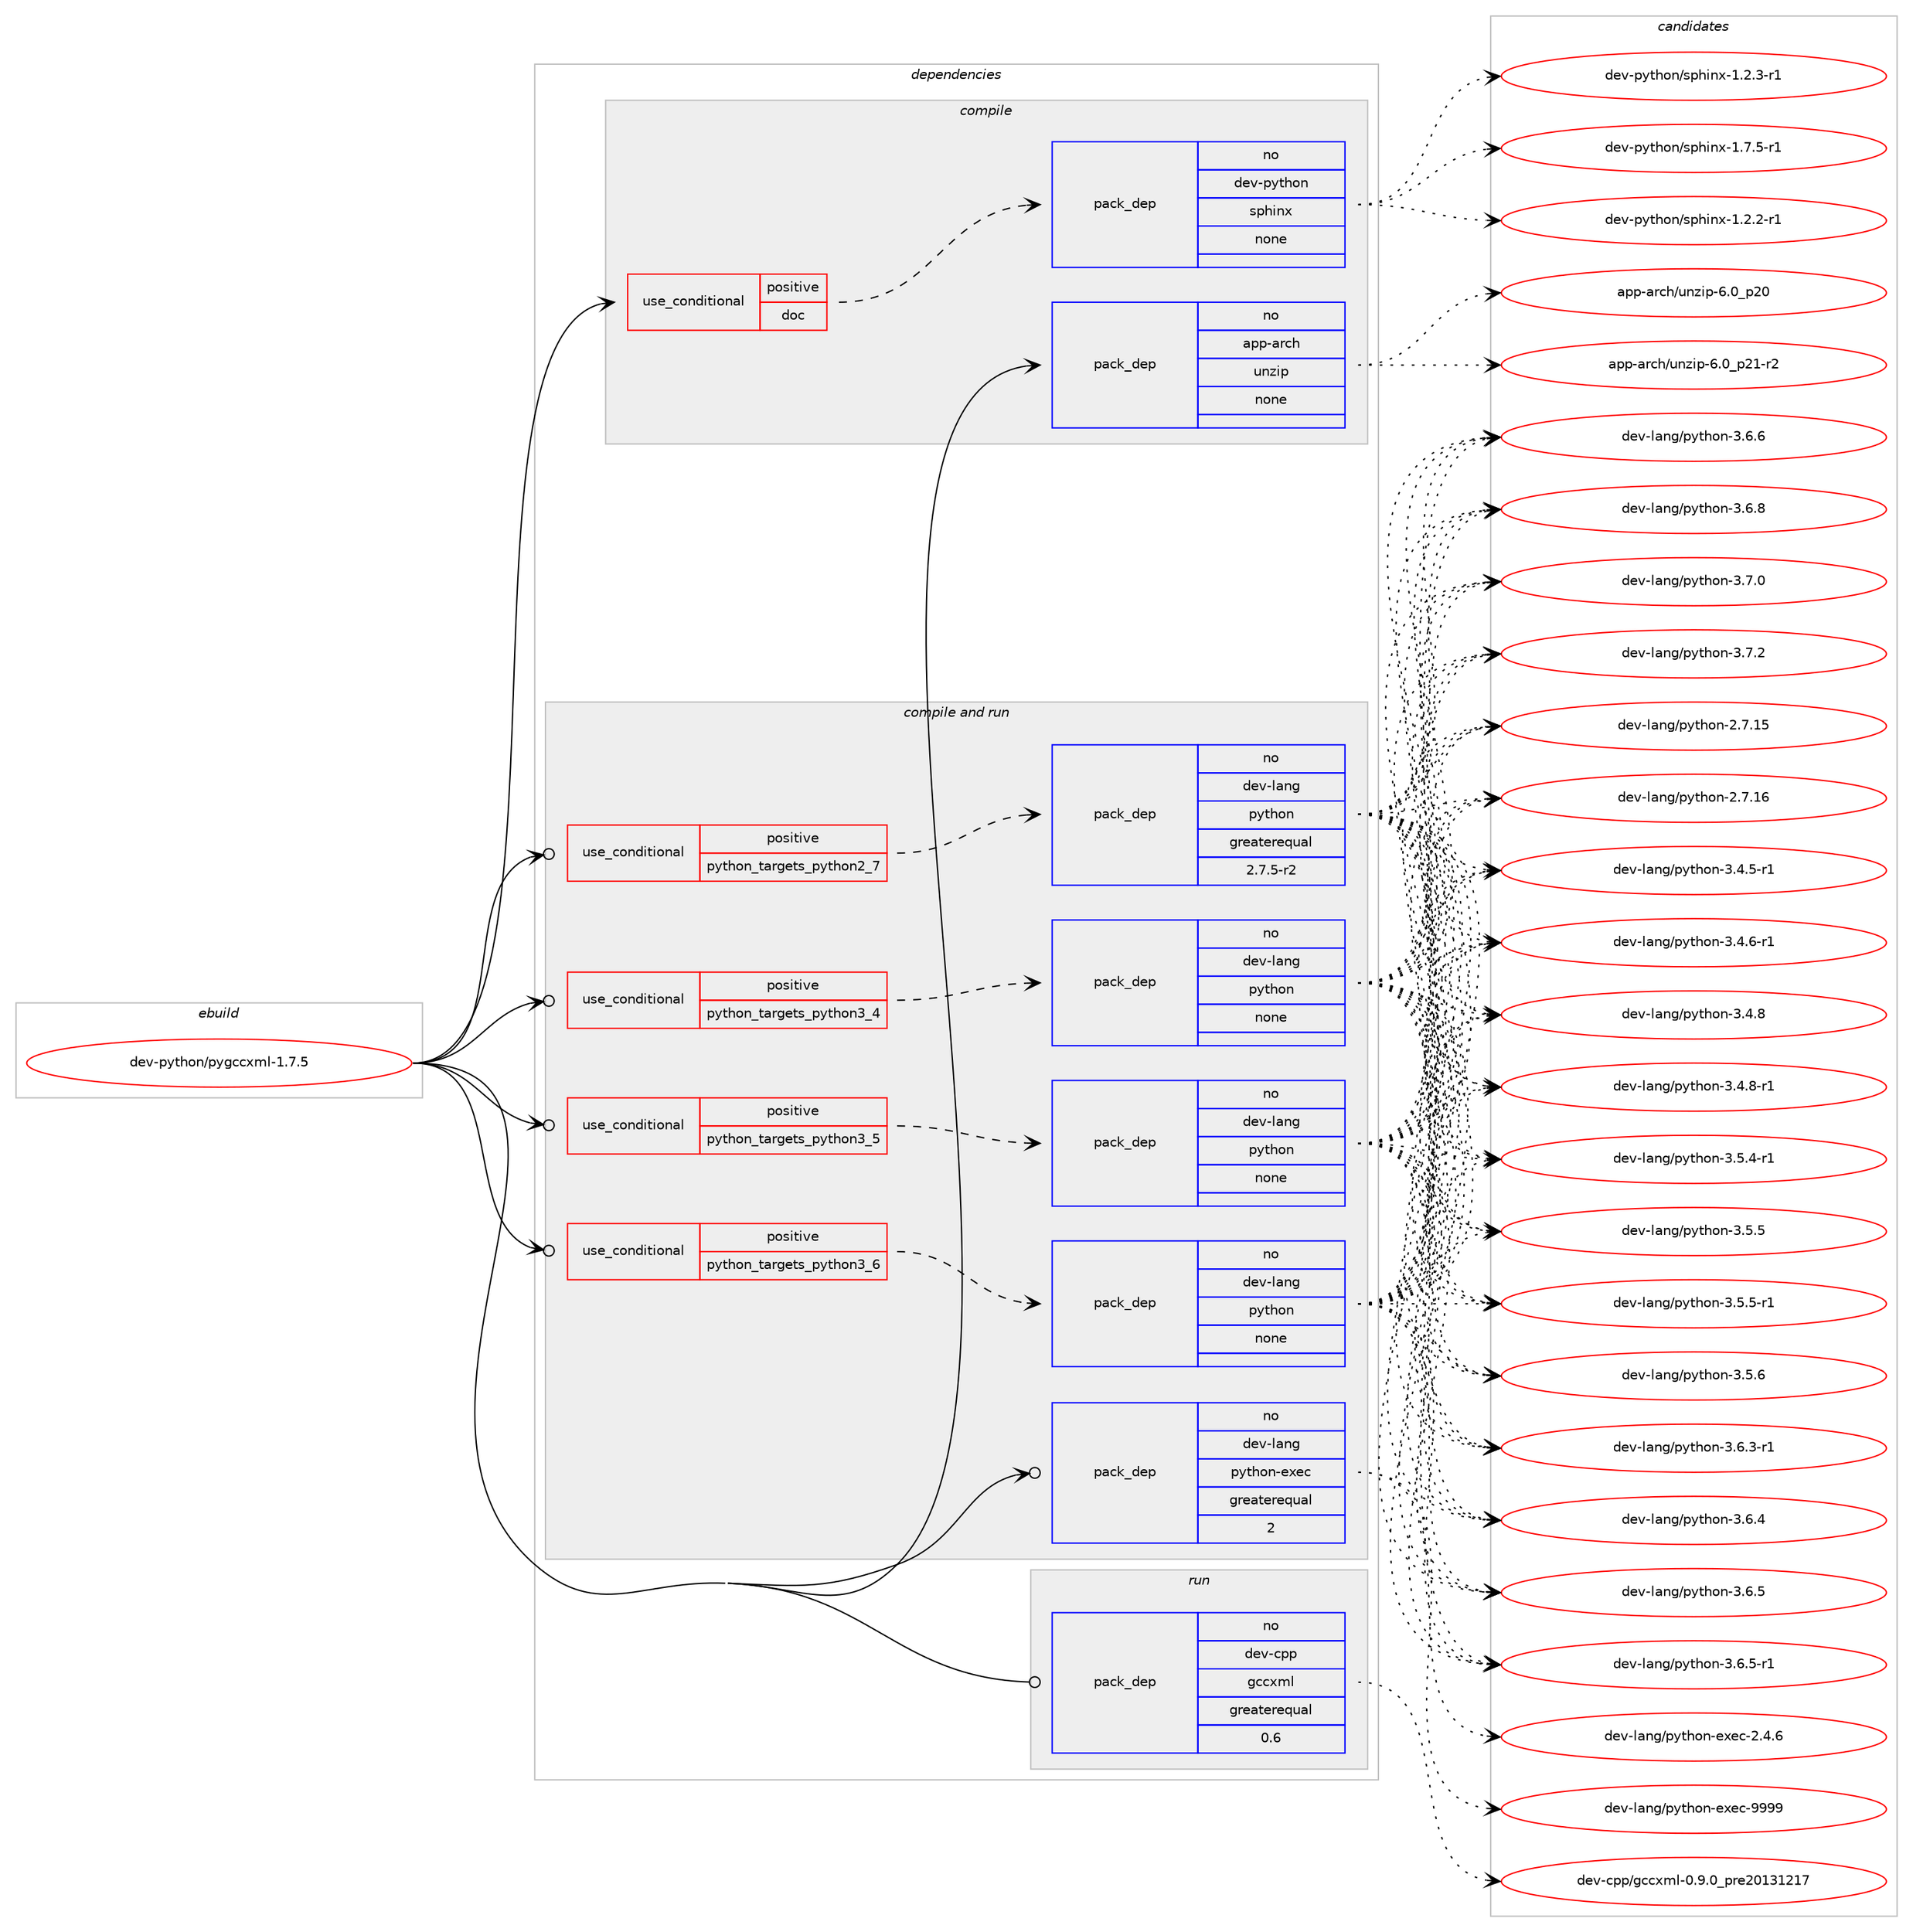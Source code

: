 digraph prolog {

# *************
# Graph options
# *************

newrank=true;
concentrate=true;
compound=true;
graph [rankdir=LR,fontname=Helvetica,fontsize=10,ranksep=1.5];#, ranksep=2.5, nodesep=0.2];
edge  [arrowhead=vee];
node  [fontname=Helvetica,fontsize=10];

# **********
# The ebuild
# **********

subgraph cluster_leftcol {
color=gray;
rank=same;
label=<<i>ebuild</i>>;
id [label="dev-python/pygccxml-1.7.5", color=red, width=4, href="../dev-python/pygccxml-1.7.5.svg"];
}

# ****************
# The dependencies
# ****************

subgraph cluster_midcol {
color=gray;
label=<<i>dependencies</i>>;
subgraph cluster_compile {
fillcolor="#eeeeee";
style=filled;
label=<<i>compile</i>>;
subgraph cond380841 {
dependency1429404 [label=<<TABLE BORDER="0" CELLBORDER="1" CELLSPACING="0" CELLPADDING="4"><TR><TD ROWSPAN="3" CELLPADDING="10">use_conditional</TD></TR><TR><TD>positive</TD></TR><TR><TD>doc</TD></TR></TABLE>>, shape=none, color=red];
subgraph pack1025245 {
dependency1429405 [label=<<TABLE BORDER="0" CELLBORDER="1" CELLSPACING="0" CELLPADDING="4" WIDTH="220"><TR><TD ROWSPAN="6" CELLPADDING="30">pack_dep</TD></TR><TR><TD WIDTH="110">no</TD></TR><TR><TD>dev-python</TD></TR><TR><TD>sphinx</TD></TR><TR><TD>none</TD></TR><TR><TD></TD></TR></TABLE>>, shape=none, color=blue];
}
dependency1429404:e -> dependency1429405:w [weight=20,style="dashed",arrowhead="vee"];
}
id:e -> dependency1429404:w [weight=20,style="solid",arrowhead="vee"];
subgraph pack1025246 {
dependency1429406 [label=<<TABLE BORDER="0" CELLBORDER="1" CELLSPACING="0" CELLPADDING="4" WIDTH="220"><TR><TD ROWSPAN="6" CELLPADDING="30">pack_dep</TD></TR><TR><TD WIDTH="110">no</TD></TR><TR><TD>app-arch</TD></TR><TR><TD>unzip</TD></TR><TR><TD>none</TD></TR><TR><TD></TD></TR></TABLE>>, shape=none, color=blue];
}
id:e -> dependency1429406:w [weight=20,style="solid",arrowhead="vee"];
}
subgraph cluster_compileandrun {
fillcolor="#eeeeee";
style=filled;
label=<<i>compile and run</i>>;
subgraph cond380842 {
dependency1429407 [label=<<TABLE BORDER="0" CELLBORDER="1" CELLSPACING="0" CELLPADDING="4"><TR><TD ROWSPAN="3" CELLPADDING="10">use_conditional</TD></TR><TR><TD>positive</TD></TR><TR><TD>python_targets_python2_7</TD></TR></TABLE>>, shape=none, color=red];
subgraph pack1025247 {
dependency1429408 [label=<<TABLE BORDER="0" CELLBORDER="1" CELLSPACING="0" CELLPADDING="4" WIDTH="220"><TR><TD ROWSPAN="6" CELLPADDING="30">pack_dep</TD></TR><TR><TD WIDTH="110">no</TD></TR><TR><TD>dev-lang</TD></TR><TR><TD>python</TD></TR><TR><TD>greaterequal</TD></TR><TR><TD>2.7.5-r2</TD></TR></TABLE>>, shape=none, color=blue];
}
dependency1429407:e -> dependency1429408:w [weight=20,style="dashed",arrowhead="vee"];
}
id:e -> dependency1429407:w [weight=20,style="solid",arrowhead="odotvee"];
subgraph cond380843 {
dependency1429409 [label=<<TABLE BORDER="0" CELLBORDER="1" CELLSPACING="0" CELLPADDING="4"><TR><TD ROWSPAN="3" CELLPADDING="10">use_conditional</TD></TR><TR><TD>positive</TD></TR><TR><TD>python_targets_python3_4</TD></TR></TABLE>>, shape=none, color=red];
subgraph pack1025248 {
dependency1429410 [label=<<TABLE BORDER="0" CELLBORDER="1" CELLSPACING="0" CELLPADDING="4" WIDTH="220"><TR><TD ROWSPAN="6" CELLPADDING="30">pack_dep</TD></TR><TR><TD WIDTH="110">no</TD></TR><TR><TD>dev-lang</TD></TR><TR><TD>python</TD></TR><TR><TD>none</TD></TR><TR><TD></TD></TR></TABLE>>, shape=none, color=blue];
}
dependency1429409:e -> dependency1429410:w [weight=20,style="dashed",arrowhead="vee"];
}
id:e -> dependency1429409:w [weight=20,style="solid",arrowhead="odotvee"];
subgraph cond380844 {
dependency1429411 [label=<<TABLE BORDER="0" CELLBORDER="1" CELLSPACING="0" CELLPADDING="4"><TR><TD ROWSPAN="3" CELLPADDING="10">use_conditional</TD></TR><TR><TD>positive</TD></TR><TR><TD>python_targets_python3_5</TD></TR></TABLE>>, shape=none, color=red];
subgraph pack1025249 {
dependency1429412 [label=<<TABLE BORDER="0" CELLBORDER="1" CELLSPACING="0" CELLPADDING="4" WIDTH="220"><TR><TD ROWSPAN="6" CELLPADDING="30">pack_dep</TD></TR><TR><TD WIDTH="110">no</TD></TR><TR><TD>dev-lang</TD></TR><TR><TD>python</TD></TR><TR><TD>none</TD></TR><TR><TD></TD></TR></TABLE>>, shape=none, color=blue];
}
dependency1429411:e -> dependency1429412:w [weight=20,style="dashed",arrowhead="vee"];
}
id:e -> dependency1429411:w [weight=20,style="solid",arrowhead="odotvee"];
subgraph cond380845 {
dependency1429413 [label=<<TABLE BORDER="0" CELLBORDER="1" CELLSPACING="0" CELLPADDING="4"><TR><TD ROWSPAN="3" CELLPADDING="10">use_conditional</TD></TR><TR><TD>positive</TD></TR><TR><TD>python_targets_python3_6</TD></TR></TABLE>>, shape=none, color=red];
subgraph pack1025250 {
dependency1429414 [label=<<TABLE BORDER="0" CELLBORDER="1" CELLSPACING="0" CELLPADDING="4" WIDTH="220"><TR><TD ROWSPAN="6" CELLPADDING="30">pack_dep</TD></TR><TR><TD WIDTH="110">no</TD></TR><TR><TD>dev-lang</TD></TR><TR><TD>python</TD></TR><TR><TD>none</TD></TR><TR><TD></TD></TR></TABLE>>, shape=none, color=blue];
}
dependency1429413:e -> dependency1429414:w [weight=20,style="dashed",arrowhead="vee"];
}
id:e -> dependency1429413:w [weight=20,style="solid",arrowhead="odotvee"];
subgraph pack1025251 {
dependency1429415 [label=<<TABLE BORDER="0" CELLBORDER="1" CELLSPACING="0" CELLPADDING="4" WIDTH="220"><TR><TD ROWSPAN="6" CELLPADDING="30">pack_dep</TD></TR><TR><TD WIDTH="110">no</TD></TR><TR><TD>dev-lang</TD></TR><TR><TD>python-exec</TD></TR><TR><TD>greaterequal</TD></TR><TR><TD>2</TD></TR></TABLE>>, shape=none, color=blue];
}
id:e -> dependency1429415:w [weight=20,style="solid",arrowhead="odotvee"];
}
subgraph cluster_run {
fillcolor="#eeeeee";
style=filled;
label=<<i>run</i>>;
subgraph pack1025252 {
dependency1429416 [label=<<TABLE BORDER="0" CELLBORDER="1" CELLSPACING="0" CELLPADDING="4" WIDTH="220"><TR><TD ROWSPAN="6" CELLPADDING="30">pack_dep</TD></TR><TR><TD WIDTH="110">no</TD></TR><TR><TD>dev-cpp</TD></TR><TR><TD>gccxml</TD></TR><TR><TD>greaterequal</TD></TR><TR><TD>0.6</TD></TR></TABLE>>, shape=none, color=blue];
}
id:e -> dependency1429416:w [weight=20,style="solid",arrowhead="odot"];
}
}

# **************
# The candidates
# **************

subgraph cluster_choices {
rank=same;
color=gray;
label=<<i>candidates</i>>;

subgraph choice1025245 {
color=black;
nodesep=1;
choice10010111845112121116104111110471151121041051101204549465046504511449 [label="dev-python/sphinx-1.2.2-r1", color=red, width=4,href="../dev-python/sphinx-1.2.2-r1.svg"];
choice10010111845112121116104111110471151121041051101204549465046514511449 [label="dev-python/sphinx-1.2.3-r1", color=red, width=4,href="../dev-python/sphinx-1.2.3-r1.svg"];
choice10010111845112121116104111110471151121041051101204549465546534511449 [label="dev-python/sphinx-1.7.5-r1", color=red, width=4,href="../dev-python/sphinx-1.7.5-r1.svg"];
dependency1429405:e -> choice10010111845112121116104111110471151121041051101204549465046504511449:w [style=dotted,weight="100"];
dependency1429405:e -> choice10010111845112121116104111110471151121041051101204549465046514511449:w [style=dotted,weight="100"];
dependency1429405:e -> choice10010111845112121116104111110471151121041051101204549465546534511449:w [style=dotted,weight="100"];
}
subgraph choice1025246 {
color=black;
nodesep=1;
choice971121124597114991044711711012210511245544648951125048 [label="app-arch/unzip-6.0_p20", color=red, width=4,href="../app-arch/unzip-6.0_p20.svg"];
choice9711211245971149910447117110122105112455446489511250494511450 [label="app-arch/unzip-6.0_p21-r2", color=red, width=4,href="../app-arch/unzip-6.0_p21-r2.svg"];
dependency1429406:e -> choice971121124597114991044711711012210511245544648951125048:w [style=dotted,weight="100"];
dependency1429406:e -> choice9711211245971149910447117110122105112455446489511250494511450:w [style=dotted,weight="100"];
}
subgraph choice1025247 {
color=black;
nodesep=1;
choice10010111845108971101034711212111610411111045504655464953 [label="dev-lang/python-2.7.15", color=red, width=4,href="../dev-lang/python-2.7.15.svg"];
choice10010111845108971101034711212111610411111045504655464954 [label="dev-lang/python-2.7.16", color=red, width=4,href="../dev-lang/python-2.7.16.svg"];
choice1001011184510897110103471121211161041111104551465246534511449 [label="dev-lang/python-3.4.5-r1", color=red, width=4,href="../dev-lang/python-3.4.5-r1.svg"];
choice1001011184510897110103471121211161041111104551465246544511449 [label="dev-lang/python-3.4.6-r1", color=red, width=4,href="../dev-lang/python-3.4.6-r1.svg"];
choice100101118451089711010347112121116104111110455146524656 [label="dev-lang/python-3.4.8", color=red, width=4,href="../dev-lang/python-3.4.8.svg"];
choice1001011184510897110103471121211161041111104551465246564511449 [label="dev-lang/python-3.4.8-r1", color=red, width=4,href="../dev-lang/python-3.4.8-r1.svg"];
choice1001011184510897110103471121211161041111104551465346524511449 [label="dev-lang/python-3.5.4-r1", color=red, width=4,href="../dev-lang/python-3.5.4-r1.svg"];
choice100101118451089711010347112121116104111110455146534653 [label="dev-lang/python-3.5.5", color=red, width=4,href="../dev-lang/python-3.5.5.svg"];
choice1001011184510897110103471121211161041111104551465346534511449 [label="dev-lang/python-3.5.5-r1", color=red, width=4,href="../dev-lang/python-3.5.5-r1.svg"];
choice100101118451089711010347112121116104111110455146534654 [label="dev-lang/python-3.5.6", color=red, width=4,href="../dev-lang/python-3.5.6.svg"];
choice1001011184510897110103471121211161041111104551465446514511449 [label="dev-lang/python-3.6.3-r1", color=red, width=4,href="../dev-lang/python-3.6.3-r1.svg"];
choice100101118451089711010347112121116104111110455146544652 [label="dev-lang/python-3.6.4", color=red, width=4,href="../dev-lang/python-3.6.4.svg"];
choice100101118451089711010347112121116104111110455146544653 [label="dev-lang/python-3.6.5", color=red, width=4,href="../dev-lang/python-3.6.5.svg"];
choice1001011184510897110103471121211161041111104551465446534511449 [label="dev-lang/python-3.6.5-r1", color=red, width=4,href="../dev-lang/python-3.6.5-r1.svg"];
choice100101118451089711010347112121116104111110455146544654 [label="dev-lang/python-3.6.6", color=red, width=4,href="../dev-lang/python-3.6.6.svg"];
choice100101118451089711010347112121116104111110455146544656 [label="dev-lang/python-3.6.8", color=red, width=4,href="../dev-lang/python-3.6.8.svg"];
choice100101118451089711010347112121116104111110455146554648 [label="dev-lang/python-3.7.0", color=red, width=4,href="../dev-lang/python-3.7.0.svg"];
choice100101118451089711010347112121116104111110455146554650 [label="dev-lang/python-3.7.2", color=red, width=4,href="../dev-lang/python-3.7.2.svg"];
dependency1429408:e -> choice10010111845108971101034711212111610411111045504655464953:w [style=dotted,weight="100"];
dependency1429408:e -> choice10010111845108971101034711212111610411111045504655464954:w [style=dotted,weight="100"];
dependency1429408:e -> choice1001011184510897110103471121211161041111104551465246534511449:w [style=dotted,weight="100"];
dependency1429408:e -> choice1001011184510897110103471121211161041111104551465246544511449:w [style=dotted,weight="100"];
dependency1429408:e -> choice100101118451089711010347112121116104111110455146524656:w [style=dotted,weight="100"];
dependency1429408:e -> choice1001011184510897110103471121211161041111104551465246564511449:w [style=dotted,weight="100"];
dependency1429408:e -> choice1001011184510897110103471121211161041111104551465346524511449:w [style=dotted,weight="100"];
dependency1429408:e -> choice100101118451089711010347112121116104111110455146534653:w [style=dotted,weight="100"];
dependency1429408:e -> choice1001011184510897110103471121211161041111104551465346534511449:w [style=dotted,weight="100"];
dependency1429408:e -> choice100101118451089711010347112121116104111110455146534654:w [style=dotted,weight="100"];
dependency1429408:e -> choice1001011184510897110103471121211161041111104551465446514511449:w [style=dotted,weight="100"];
dependency1429408:e -> choice100101118451089711010347112121116104111110455146544652:w [style=dotted,weight="100"];
dependency1429408:e -> choice100101118451089711010347112121116104111110455146544653:w [style=dotted,weight="100"];
dependency1429408:e -> choice1001011184510897110103471121211161041111104551465446534511449:w [style=dotted,weight="100"];
dependency1429408:e -> choice100101118451089711010347112121116104111110455146544654:w [style=dotted,weight="100"];
dependency1429408:e -> choice100101118451089711010347112121116104111110455146544656:w [style=dotted,weight="100"];
dependency1429408:e -> choice100101118451089711010347112121116104111110455146554648:w [style=dotted,weight="100"];
dependency1429408:e -> choice100101118451089711010347112121116104111110455146554650:w [style=dotted,weight="100"];
}
subgraph choice1025248 {
color=black;
nodesep=1;
choice10010111845108971101034711212111610411111045504655464953 [label="dev-lang/python-2.7.15", color=red, width=4,href="../dev-lang/python-2.7.15.svg"];
choice10010111845108971101034711212111610411111045504655464954 [label="dev-lang/python-2.7.16", color=red, width=4,href="../dev-lang/python-2.7.16.svg"];
choice1001011184510897110103471121211161041111104551465246534511449 [label="dev-lang/python-3.4.5-r1", color=red, width=4,href="../dev-lang/python-3.4.5-r1.svg"];
choice1001011184510897110103471121211161041111104551465246544511449 [label="dev-lang/python-3.4.6-r1", color=red, width=4,href="../dev-lang/python-3.4.6-r1.svg"];
choice100101118451089711010347112121116104111110455146524656 [label="dev-lang/python-3.4.8", color=red, width=4,href="../dev-lang/python-3.4.8.svg"];
choice1001011184510897110103471121211161041111104551465246564511449 [label="dev-lang/python-3.4.8-r1", color=red, width=4,href="../dev-lang/python-3.4.8-r1.svg"];
choice1001011184510897110103471121211161041111104551465346524511449 [label="dev-lang/python-3.5.4-r1", color=red, width=4,href="../dev-lang/python-3.5.4-r1.svg"];
choice100101118451089711010347112121116104111110455146534653 [label="dev-lang/python-3.5.5", color=red, width=4,href="../dev-lang/python-3.5.5.svg"];
choice1001011184510897110103471121211161041111104551465346534511449 [label="dev-lang/python-3.5.5-r1", color=red, width=4,href="../dev-lang/python-3.5.5-r1.svg"];
choice100101118451089711010347112121116104111110455146534654 [label="dev-lang/python-3.5.6", color=red, width=4,href="../dev-lang/python-3.5.6.svg"];
choice1001011184510897110103471121211161041111104551465446514511449 [label="dev-lang/python-3.6.3-r1", color=red, width=4,href="../dev-lang/python-3.6.3-r1.svg"];
choice100101118451089711010347112121116104111110455146544652 [label="dev-lang/python-3.6.4", color=red, width=4,href="../dev-lang/python-3.6.4.svg"];
choice100101118451089711010347112121116104111110455146544653 [label="dev-lang/python-3.6.5", color=red, width=4,href="../dev-lang/python-3.6.5.svg"];
choice1001011184510897110103471121211161041111104551465446534511449 [label="dev-lang/python-3.6.5-r1", color=red, width=4,href="../dev-lang/python-3.6.5-r1.svg"];
choice100101118451089711010347112121116104111110455146544654 [label="dev-lang/python-3.6.6", color=red, width=4,href="../dev-lang/python-3.6.6.svg"];
choice100101118451089711010347112121116104111110455146544656 [label="dev-lang/python-3.6.8", color=red, width=4,href="../dev-lang/python-3.6.8.svg"];
choice100101118451089711010347112121116104111110455146554648 [label="dev-lang/python-3.7.0", color=red, width=4,href="../dev-lang/python-3.7.0.svg"];
choice100101118451089711010347112121116104111110455146554650 [label="dev-lang/python-3.7.2", color=red, width=4,href="../dev-lang/python-3.7.2.svg"];
dependency1429410:e -> choice10010111845108971101034711212111610411111045504655464953:w [style=dotted,weight="100"];
dependency1429410:e -> choice10010111845108971101034711212111610411111045504655464954:w [style=dotted,weight="100"];
dependency1429410:e -> choice1001011184510897110103471121211161041111104551465246534511449:w [style=dotted,weight="100"];
dependency1429410:e -> choice1001011184510897110103471121211161041111104551465246544511449:w [style=dotted,weight="100"];
dependency1429410:e -> choice100101118451089711010347112121116104111110455146524656:w [style=dotted,weight="100"];
dependency1429410:e -> choice1001011184510897110103471121211161041111104551465246564511449:w [style=dotted,weight="100"];
dependency1429410:e -> choice1001011184510897110103471121211161041111104551465346524511449:w [style=dotted,weight="100"];
dependency1429410:e -> choice100101118451089711010347112121116104111110455146534653:w [style=dotted,weight="100"];
dependency1429410:e -> choice1001011184510897110103471121211161041111104551465346534511449:w [style=dotted,weight="100"];
dependency1429410:e -> choice100101118451089711010347112121116104111110455146534654:w [style=dotted,weight="100"];
dependency1429410:e -> choice1001011184510897110103471121211161041111104551465446514511449:w [style=dotted,weight="100"];
dependency1429410:e -> choice100101118451089711010347112121116104111110455146544652:w [style=dotted,weight="100"];
dependency1429410:e -> choice100101118451089711010347112121116104111110455146544653:w [style=dotted,weight="100"];
dependency1429410:e -> choice1001011184510897110103471121211161041111104551465446534511449:w [style=dotted,weight="100"];
dependency1429410:e -> choice100101118451089711010347112121116104111110455146544654:w [style=dotted,weight="100"];
dependency1429410:e -> choice100101118451089711010347112121116104111110455146544656:w [style=dotted,weight="100"];
dependency1429410:e -> choice100101118451089711010347112121116104111110455146554648:w [style=dotted,weight="100"];
dependency1429410:e -> choice100101118451089711010347112121116104111110455146554650:w [style=dotted,weight="100"];
}
subgraph choice1025249 {
color=black;
nodesep=1;
choice10010111845108971101034711212111610411111045504655464953 [label="dev-lang/python-2.7.15", color=red, width=4,href="../dev-lang/python-2.7.15.svg"];
choice10010111845108971101034711212111610411111045504655464954 [label="dev-lang/python-2.7.16", color=red, width=4,href="../dev-lang/python-2.7.16.svg"];
choice1001011184510897110103471121211161041111104551465246534511449 [label="dev-lang/python-3.4.5-r1", color=red, width=4,href="../dev-lang/python-3.4.5-r1.svg"];
choice1001011184510897110103471121211161041111104551465246544511449 [label="dev-lang/python-3.4.6-r1", color=red, width=4,href="../dev-lang/python-3.4.6-r1.svg"];
choice100101118451089711010347112121116104111110455146524656 [label="dev-lang/python-3.4.8", color=red, width=4,href="../dev-lang/python-3.4.8.svg"];
choice1001011184510897110103471121211161041111104551465246564511449 [label="dev-lang/python-3.4.8-r1", color=red, width=4,href="../dev-lang/python-3.4.8-r1.svg"];
choice1001011184510897110103471121211161041111104551465346524511449 [label="dev-lang/python-3.5.4-r1", color=red, width=4,href="../dev-lang/python-3.5.4-r1.svg"];
choice100101118451089711010347112121116104111110455146534653 [label="dev-lang/python-3.5.5", color=red, width=4,href="../dev-lang/python-3.5.5.svg"];
choice1001011184510897110103471121211161041111104551465346534511449 [label="dev-lang/python-3.5.5-r1", color=red, width=4,href="../dev-lang/python-3.5.5-r1.svg"];
choice100101118451089711010347112121116104111110455146534654 [label="dev-lang/python-3.5.6", color=red, width=4,href="../dev-lang/python-3.5.6.svg"];
choice1001011184510897110103471121211161041111104551465446514511449 [label="dev-lang/python-3.6.3-r1", color=red, width=4,href="../dev-lang/python-3.6.3-r1.svg"];
choice100101118451089711010347112121116104111110455146544652 [label="dev-lang/python-3.6.4", color=red, width=4,href="../dev-lang/python-3.6.4.svg"];
choice100101118451089711010347112121116104111110455146544653 [label="dev-lang/python-3.6.5", color=red, width=4,href="../dev-lang/python-3.6.5.svg"];
choice1001011184510897110103471121211161041111104551465446534511449 [label="dev-lang/python-3.6.5-r1", color=red, width=4,href="../dev-lang/python-3.6.5-r1.svg"];
choice100101118451089711010347112121116104111110455146544654 [label="dev-lang/python-3.6.6", color=red, width=4,href="../dev-lang/python-3.6.6.svg"];
choice100101118451089711010347112121116104111110455146544656 [label="dev-lang/python-3.6.8", color=red, width=4,href="../dev-lang/python-3.6.8.svg"];
choice100101118451089711010347112121116104111110455146554648 [label="dev-lang/python-3.7.0", color=red, width=4,href="../dev-lang/python-3.7.0.svg"];
choice100101118451089711010347112121116104111110455146554650 [label="dev-lang/python-3.7.2", color=red, width=4,href="../dev-lang/python-3.7.2.svg"];
dependency1429412:e -> choice10010111845108971101034711212111610411111045504655464953:w [style=dotted,weight="100"];
dependency1429412:e -> choice10010111845108971101034711212111610411111045504655464954:w [style=dotted,weight="100"];
dependency1429412:e -> choice1001011184510897110103471121211161041111104551465246534511449:w [style=dotted,weight="100"];
dependency1429412:e -> choice1001011184510897110103471121211161041111104551465246544511449:w [style=dotted,weight="100"];
dependency1429412:e -> choice100101118451089711010347112121116104111110455146524656:w [style=dotted,weight="100"];
dependency1429412:e -> choice1001011184510897110103471121211161041111104551465246564511449:w [style=dotted,weight="100"];
dependency1429412:e -> choice1001011184510897110103471121211161041111104551465346524511449:w [style=dotted,weight="100"];
dependency1429412:e -> choice100101118451089711010347112121116104111110455146534653:w [style=dotted,weight="100"];
dependency1429412:e -> choice1001011184510897110103471121211161041111104551465346534511449:w [style=dotted,weight="100"];
dependency1429412:e -> choice100101118451089711010347112121116104111110455146534654:w [style=dotted,weight="100"];
dependency1429412:e -> choice1001011184510897110103471121211161041111104551465446514511449:w [style=dotted,weight="100"];
dependency1429412:e -> choice100101118451089711010347112121116104111110455146544652:w [style=dotted,weight="100"];
dependency1429412:e -> choice100101118451089711010347112121116104111110455146544653:w [style=dotted,weight="100"];
dependency1429412:e -> choice1001011184510897110103471121211161041111104551465446534511449:w [style=dotted,weight="100"];
dependency1429412:e -> choice100101118451089711010347112121116104111110455146544654:w [style=dotted,weight="100"];
dependency1429412:e -> choice100101118451089711010347112121116104111110455146544656:w [style=dotted,weight="100"];
dependency1429412:e -> choice100101118451089711010347112121116104111110455146554648:w [style=dotted,weight="100"];
dependency1429412:e -> choice100101118451089711010347112121116104111110455146554650:w [style=dotted,weight="100"];
}
subgraph choice1025250 {
color=black;
nodesep=1;
choice10010111845108971101034711212111610411111045504655464953 [label="dev-lang/python-2.7.15", color=red, width=4,href="../dev-lang/python-2.7.15.svg"];
choice10010111845108971101034711212111610411111045504655464954 [label="dev-lang/python-2.7.16", color=red, width=4,href="../dev-lang/python-2.7.16.svg"];
choice1001011184510897110103471121211161041111104551465246534511449 [label="dev-lang/python-3.4.5-r1", color=red, width=4,href="../dev-lang/python-3.4.5-r1.svg"];
choice1001011184510897110103471121211161041111104551465246544511449 [label="dev-lang/python-3.4.6-r1", color=red, width=4,href="../dev-lang/python-3.4.6-r1.svg"];
choice100101118451089711010347112121116104111110455146524656 [label="dev-lang/python-3.4.8", color=red, width=4,href="../dev-lang/python-3.4.8.svg"];
choice1001011184510897110103471121211161041111104551465246564511449 [label="dev-lang/python-3.4.8-r1", color=red, width=4,href="../dev-lang/python-3.4.8-r1.svg"];
choice1001011184510897110103471121211161041111104551465346524511449 [label="dev-lang/python-3.5.4-r1", color=red, width=4,href="../dev-lang/python-3.5.4-r1.svg"];
choice100101118451089711010347112121116104111110455146534653 [label="dev-lang/python-3.5.5", color=red, width=4,href="../dev-lang/python-3.5.5.svg"];
choice1001011184510897110103471121211161041111104551465346534511449 [label="dev-lang/python-3.5.5-r1", color=red, width=4,href="../dev-lang/python-3.5.5-r1.svg"];
choice100101118451089711010347112121116104111110455146534654 [label="dev-lang/python-3.5.6", color=red, width=4,href="../dev-lang/python-3.5.6.svg"];
choice1001011184510897110103471121211161041111104551465446514511449 [label="dev-lang/python-3.6.3-r1", color=red, width=4,href="../dev-lang/python-3.6.3-r1.svg"];
choice100101118451089711010347112121116104111110455146544652 [label="dev-lang/python-3.6.4", color=red, width=4,href="../dev-lang/python-3.6.4.svg"];
choice100101118451089711010347112121116104111110455146544653 [label="dev-lang/python-3.6.5", color=red, width=4,href="../dev-lang/python-3.6.5.svg"];
choice1001011184510897110103471121211161041111104551465446534511449 [label="dev-lang/python-3.6.5-r1", color=red, width=4,href="../dev-lang/python-3.6.5-r1.svg"];
choice100101118451089711010347112121116104111110455146544654 [label="dev-lang/python-3.6.6", color=red, width=4,href="../dev-lang/python-3.6.6.svg"];
choice100101118451089711010347112121116104111110455146544656 [label="dev-lang/python-3.6.8", color=red, width=4,href="../dev-lang/python-3.6.8.svg"];
choice100101118451089711010347112121116104111110455146554648 [label="dev-lang/python-3.7.0", color=red, width=4,href="../dev-lang/python-3.7.0.svg"];
choice100101118451089711010347112121116104111110455146554650 [label="dev-lang/python-3.7.2", color=red, width=4,href="../dev-lang/python-3.7.2.svg"];
dependency1429414:e -> choice10010111845108971101034711212111610411111045504655464953:w [style=dotted,weight="100"];
dependency1429414:e -> choice10010111845108971101034711212111610411111045504655464954:w [style=dotted,weight="100"];
dependency1429414:e -> choice1001011184510897110103471121211161041111104551465246534511449:w [style=dotted,weight="100"];
dependency1429414:e -> choice1001011184510897110103471121211161041111104551465246544511449:w [style=dotted,weight="100"];
dependency1429414:e -> choice100101118451089711010347112121116104111110455146524656:w [style=dotted,weight="100"];
dependency1429414:e -> choice1001011184510897110103471121211161041111104551465246564511449:w [style=dotted,weight="100"];
dependency1429414:e -> choice1001011184510897110103471121211161041111104551465346524511449:w [style=dotted,weight="100"];
dependency1429414:e -> choice100101118451089711010347112121116104111110455146534653:w [style=dotted,weight="100"];
dependency1429414:e -> choice1001011184510897110103471121211161041111104551465346534511449:w [style=dotted,weight="100"];
dependency1429414:e -> choice100101118451089711010347112121116104111110455146534654:w [style=dotted,weight="100"];
dependency1429414:e -> choice1001011184510897110103471121211161041111104551465446514511449:w [style=dotted,weight="100"];
dependency1429414:e -> choice100101118451089711010347112121116104111110455146544652:w [style=dotted,weight="100"];
dependency1429414:e -> choice100101118451089711010347112121116104111110455146544653:w [style=dotted,weight="100"];
dependency1429414:e -> choice1001011184510897110103471121211161041111104551465446534511449:w [style=dotted,weight="100"];
dependency1429414:e -> choice100101118451089711010347112121116104111110455146544654:w [style=dotted,weight="100"];
dependency1429414:e -> choice100101118451089711010347112121116104111110455146544656:w [style=dotted,weight="100"];
dependency1429414:e -> choice100101118451089711010347112121116104111110455146554648:w [style=dotted,weight="100"];
dependency1429414:e -> choice100101118451089711010347112121116104111110455146554650:w [style=dotted,weight="100"];
}
subgraph choice1025251 {
color=black;
nodesep=1;
choice1001011184510897110103471121211161041111104510112010199455046524654 [label="dev-lang/python-exec-2.4.6", color=red, width=4,href="../dev-lang/python-exec-2.4.6.svg"];
choice10010111845108971101034711212111610411111045101120101994557575757 [label="dev-lang/python-exec-9999", color=red, width=4,href="../dev-lang/python-exec-9999.svg"];
dependency1429415:e -> choice1001011184510897110103471121211161041111104510112010199455046524654:w [style=dotted,weight="100"];
dependency1429415:e -> choice10010111845108971101034711212111610411111045101120101994557575757:w [style=dotted,weight="100"];
}
subgraph choice1025252 {
color=black;
nodesep=1;
choice1001011184599112112471039999120109108454846574648951121141015048495149504955 [label="dev-cpp/gccxml-0.9.0_pre20131217", color=red, width=4,href="../dev-cpp/gccxml-0.9.0_pre20131217.svg"];
dependency1429416:e -> choice1001011184599112112471039999120109108454846574648951121141015048495149504955:w [style=dotted,weight="100"];
}
}

}
